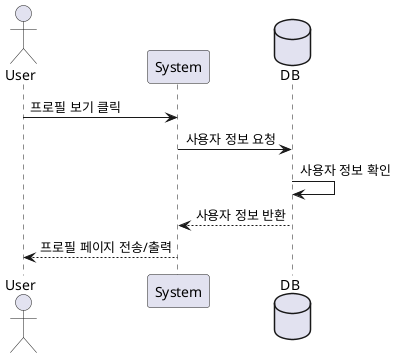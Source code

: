 @startuml
actor User
participant System
database DB

User -> System: 프로필 보기 클릭
System -> DB: 사용자 정보 요청
DB -> DB: 사용자 정보 확인
DB --> System: 사용자 정보 반환
System --> User: 프로필 페이지 전송/출력


@enduml